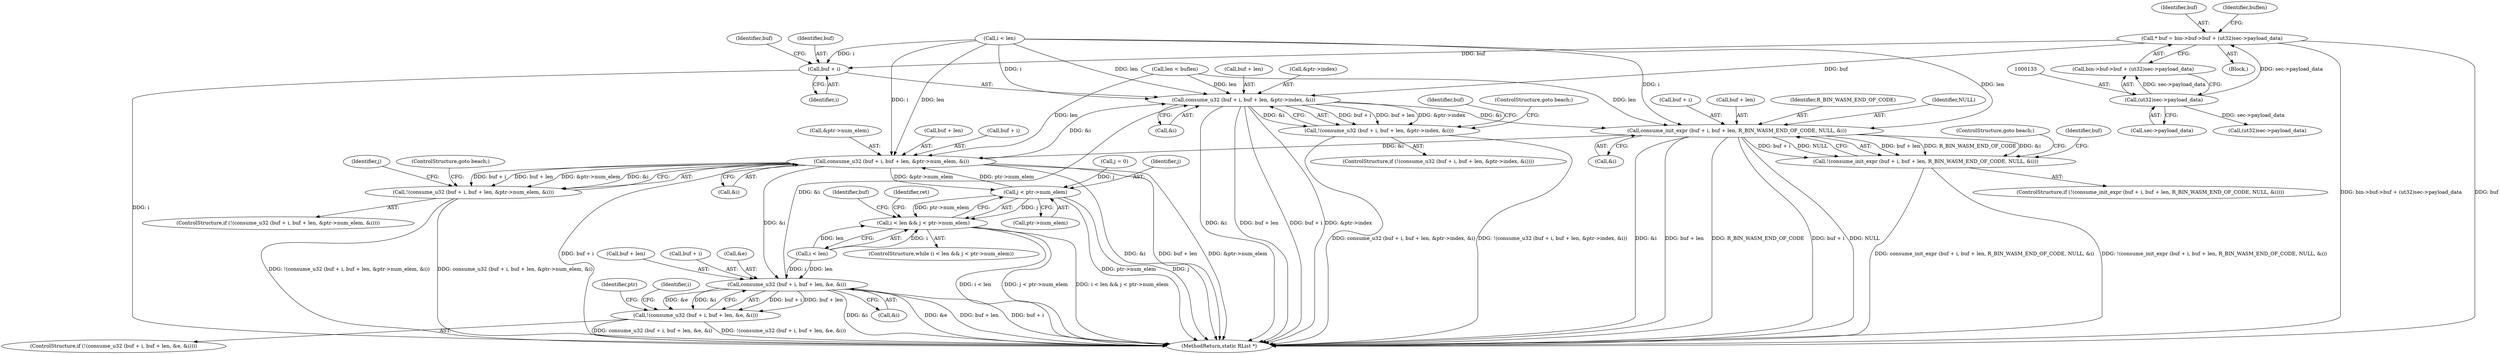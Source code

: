 digraph "0_radare2_d2632f6483a3ceb5d8e0a5fb11142c51c43978b4_1@pointer" {
"1000124" [label="(Call,* buf = bin->buf->buf + (ut32)sec->payload_data)"];
"1000132" [label="(Call,(ut32)sec->payload_data)"];
"1000195" [label="(Call,consume_u32 (buf + i, buf + len, &ptr->index, &i))"];
"1000194" [label="(Call,!(consume_u32 (buf + i, buf + len, &ptr->index, &i)))"];
"1000212" [label="(Call,consume_init_expr (buf + i, buf + len, R_BIN_WASM_END_OF_CODE, NULL, &i))"];
"1000211" [label="(Call,!(consume_init_expr (buf + i, buf + len, R_BIN_WASM_END_OF_CODE, NULL, &i)))"];
"1000227" [label="(Call,consume_u32 (buf + i, buf + len, &ptr->num_elem, &i))"];
"1000226" [label="(Call,!(consume_u32 (buf + i, buf + len, &ptr->num_elem, &i)))"];
"1000251" [label="(Call,j < ptr->num_elem)"];
"1000247" [label="(Call,i < len && j < ptr->num_elem)"];
"1000260" [label="(Call,consume_u32 (buf + i, buf + len, &e, &i))"];
"1000259" [label="(Call,!(consume_u32 (buf + i, buf + len, &e, &i)))"];
"1000196" [label="(Call,buf + i)"];
"1000210" [label="(ControlStructure,if (!(consume_init_expr (buf + i, buf + len, R_BIN_WASM_END_OF_CODE, NULL, &i))))"];
"1000251" [label="(Call,j < ptr->num_elem)"];
"1000224" [label="(ControlStructure,goto beach;)"];
"1000200" [label="(Identifier,buf)"];
"1000273" [label="(Identifier,ptr)"];
"1000249" [label="(Identifier,i)"];
"1000126" [label="(Call,bin->buf->buf + (ut32)sec->payload_data)"];
"1000124" [label="(Call,* buf = bin->buf->buf + (ut32)sec->payload_data)"];
"1000264" [label="(Call,buf + len)"];
"1000228" [label="(Call,buf + i)"];
"1000197" [label="(Identifier,buf)"];
"1000213" [label="(Call,buf + i)"];
"1000225" [label="(ControlStructure,if (!(consume_u32 (buf + i, buf + len, &ptr->num_elem, &i))))"];
"1000244" [label="(Identifier,j)"];
"1000261" [label="(Call,buf + i)"];
"1000267" [label="(Call,&e)"];
"1000227" [label="(Call,consume_u32 (buf + i, buf + len, &ptr->num_elem, &i))"];
"1000206" [label="(Call,&i)"];
"1000258" [label="(ControlStructure,if (!(consume_u32 (buf + i, buf + len, &e, &i))))"];
"1000134" [label="(Call,sec->payload_data)"];
"1000125" [label="(Identifier,buf)"];
"1000216" [label="(Call,buf + len)"];
"1000252" [label="(Identifier,j)"];
"1000199" [label="(Call,buf + len)"];
"1000202" [label="(Call,&ptr->index)"];
"1000214" [label="(Identifier,buf)"];
"1000219" [label="(Identifier,R_BIN_WASM_END_OF_CODE)"];
"1000277" [label="(Identifier,ret)"];
"1000248" [label="(Call,i < len)"];
"1000260" [label="(Call,consume_u32 (buf + i, buf + len, &e, &i))"];
"1000229" [label="(Identifier,buf)"];
"1000209" [label="(ControlStructure,goto beach;)"];
"1000221" [label="(Call,&i)"];
"1000226" [label="(Call,!(consume_u32 (buf + i, buf + len, &ptr->num_elem, &i)))"];
"1000253" [label="(Call,ptr->num_elem)"];
"1000243" [label="(Call,j = 0)"];
"1000193" [label="(ControlStructure,if (!(consume_u32 (buf + i, buf + len, &ptr->index, &i))))"];
"1000241" [label="(ControlStructure,goto beach;)"];
"1000211" [label="(Call,!(consume_init_expr (buf + i, buf + len, R_BIN_WASM_END_OF_CODE, NULL, &i)))"];
"1000269" [label="(Call,&i)"];
"1000220" [label="(Identifier,NULL)"];
"1000238" [label="(Call,&i)"];
"1000196" [label="(Call,buf + i)"];
"1000212" [label="(Call,consume_init_expr (buf + i, buf + len, R_BIN_WASM_END_OF_CODE, NULL, &i))"];
"1000247" [label="(Call,i < len && j < ptr->num_elem)"];
"1000246" [label="(ControlStructure,while (i < len && j < ptr->num_elem))"];
"1000234" [label="(Call,&ptr->num_elem)"];
"1000173" [label="(Call,i < len)"];
"1000262" [label="(Identifier,buf)"];
"1000103" [label="(Block,)"];
"1000177" [label="(Call,len < buflen)"];
"1000139" [label="(Identifier,buflen)"];
"1000195" [label="(Call,consume_u32 (buf + i, buf + len, &ptr->index, &i))"];
"1000289" [label="(MethodReturn,static RList *)"];
"1000132" [label="(Call,(ut32)sec->payload_data)"];
"1000146" [label="(Call,(ut32)sec->payload_data)"];
"1000194" [label="(Call,!(consume_u32 (buf + i, buf + len, &ptr->index, &i)))"];
"1000259" [label="(Call,!(consume_u32 (buf + i, buf + len, &e, &i)))"];
"1000231" [label="(Call,buf + len)"];
"1000198" [label="(Identifier,i)"];
"1000124" -> "1000103"  [label="AST: "];
"1000124" -> "1000126"  [label="CFG: "];
"1000125" -> "1000124"  [label="AST: "];
"1000126" -> "1000124"  [label="AST: "];
"1000139" -> "1000124"  [label="CFG: "];
"1000124" -> "1000289"  [label="DDG: bin->buf->buf + (ut32)sec->payload_data"];
"1000124" -> "1000289"  [label="DDG: buf"];
"1000132" -> "1000124"  [label="DDG: sec->payload_data"];
"1000124" -> "1000195"  [label="DDG: buf"];
"1000124" -> "1000196"  [label="DDG: buf"];
"1000132" -> "1000126"  [label="AST: "];
"1000132" -> "1000134"  [label="CFG: "];
"1000133" -> "1000132"  [label="AST: "];
"1000134" -> "1000132"  [label="AST: "];
"1000126" -> "1000132"  [label="CFG: "];
"1000132" -> "1000126"  [label="DDG: sec->payload_data"];
"1000132" -> "1000146"  [label="DDG: sec->payload_data"];
"1000195" -> "1000194"  [label="AST: "];
"1000195" -> "1000206"  [label="CFG: "];
"1000196" -> "1000195"  [label="AST: "];
"1000199" -> "1000195"  [label="AST: "];
"1000202" -> "1000195"  [label="AST: "];
"1000206" -> "1000195"  [label="AST: "];
"1000194" -> "1000195"  [label="CFG: "];
"1000195" -> "1000289"  [label="DDG: &i"];
"1000195" -> "1000289"  [label="DDG: buf + len"];
"1000195" -> "1000289"  [label="DDG: buf + i"];
"1000195" -> "1000289"  [label="DDG: &ptr->index"];
"1000195" -> "1000194"  [label="DDG: buf + i"];
"1000195" -> "1000194"  [label="DDG: buf + len"];
"1000195" -> "1000194"  [label="DDG: &ptr->index"];
"1000195" -> "1000194"  [label="DDG: &i"];
"1000173" -> "1000195"  [label="DDG: i"];
"1000173" -> "1000195"  [label="DDG: len"];
"1000177" -> "1000195"  [label="DDG: len"];
"1000227" -> "1000195"  [label="DDG: &i"];
"1000260" -> "1000195"  [label="DDG: &i"];
"1000195" -> "1000212"  [label="DDG: &i"];
"1000194" -> "1000193"  [label="AST: "];
"1000209" -> "1000194"  [label="CFG: "];
"1000214" -> "1000194"  [label="CFG: "];
"1000194" -> "1000289"  [label="DDG: !(consume_u32 (buf + i, buf + len, &ptr->index, &i))"];
"1000194" -> "1000289"  [label="DDG: consume_u32 (buf + i, buf + len, &ptr->index, &i)"];
"1000212" -> "1000211"  [label="AST: "];
"1000212" -> "1000221"  [label="CFG: "];
"1000213" -> "1000212"  [label="AST: "];
"1000216" -> "1000212"  [label="AST: "];
"1000219" -> "1000212"  [label="AST: "];
"1000220" -> "1000212"  [label="AST: "];
"1000221" -> "1000212"  [label="AST: "];
"1000211" -> "1000212"  [label="CFG: "];
"1000212" -> "1000289"  [label="DDG: &i"];
"1000212" -> "1000289"  [label="DDG: buf + len"];
"1000212" -> "1000289"  [label="DDG: R_BIN_WASM_END_OF_CODE"];
"1000212" -> "1000289"  [label="DDG: buf + i"];
"1000212" -> "1000289"  [label="DDG: NULL"];
"1000212" -> "1000211"  [label="DDG: buf + len"];
"1000212" -> "1000211"  [label="DDG: R_BIN_WASM_END_OF_CODE"];
"1000212" -> "1000211"  [label="DDG: &i"];
"1000212" -> "1000211"  [label="DDG: buf + i"];
"1000212" -> "1000211"  [label="DDG: NULL"];
"1000173" -> "1000212"  [label="DDG: i"];
"1000173" -> "1000212"  [label="DDG: len"];
"1000177" -> "1000212"  [label="DDG: len"];
"1000212" -> "1000227"  [label="DDG: &i"];
"1000211" -> "1000210"  [label="AST: "];
"1000224" -> "1000211"  [label="CFG: "];
"1000229" -> "1000211"  [label="CFG: "];
"1000211" -> "1000289"  [label="DDG: consume_init_expr (buf + i, buf + len, R_BIN_WASM_END_OF_CODE, NULL, &i)"];
"1000211" -> "1000289"  [label="DDG: !(consume_init_expr (buf + i, buf + len, R_BIN_WASM_END_OF_CODE, NULL, &i))"];
"1000227" -> "1000226"  [label="AST: "];
"1000227" -> "1000238"  [label="CFG: "];
"1000228" -> "1000227"  [label="AST: "];
"1000231" -> "1000227"  [label="AST: "];
"1000234" -> "1000227"  [label="AST: "];
"1000238" -> "1000227"  [label="AST: "];
"1000226" -> "1000227"  [label="CFG: "];
"1000227" -> "1000289"  [label="DDG: buf + i"];
"1000227" -> "1000289"  [label="DDG: &i"];
"1000227" -> "1000289"  [label="DDG: buf + len"];
"1000227" -> "1000289"  [label="DDG: &ptr->num_elem"];
"1000227" -> "1000226"  [label="DDG: buf + i"];
"1000227" -> "1000226"  [label="DDG: buf + len"];
"1000227" -> "1000226"  [label="DDG: &ptr->num_elem"];
"1000227" -> "1000226"  [label="DDG: &i"];
"1000173" -> "1000227"  [label="DDG: i"];
"1000173" -> "1000227"  [label="DDG: len"];
"1000177" -> "1000227"  [label="DDG: len"];
"1000251" -> "1000227"  [label="DDG: ptr->num_elem"];
"1000227" -> "1000251"  [label="DDG: &ptr->num_elem"];
"1000227" -> "1000260"  [label="DDG: &i"];
"1000226" -> "1000225"  [label="AST: "];
"1000241" -> "1000226"  [label="CFG: "];
"1000244" -> "1000226"  [label="CFG: "];
"1000226" -> "1000289"  [label="DDG: consume_u32 (buf + i, buf + len, &ptr->num_elem, &i)"];
"1000226" -> "1000289"  [label="DDG: !(consume_u32 (buf + i, buf + len, &ptr->num_elem, &i))"];
"1000251" -> "1000247"  [label="AST: "];
"1000251" -> "1000253"  [label="CFG: "];
"1000252" -> "1000251"  [label="AST: "];
"1000253" -> "1000251"  [label="AST: "];
"1000247" -> "1000251"  [label="CFG: "];
"1000251" -> "1000289"  [label="DDG: ptr->num_elem"];
"1000251" -> "1000289"  [label="DDG: j"];
"1000251" -> "1000247"  [label="DDG: j"];
"1000251" -> "1000247"  [label="DDG: ptr->num_elem"];
"1000243" -> "1000251"  [label="DDG: j"];
"1000247" -> "1000246"  [label="AST: "];
"1000247" -> "1000248"  [label="CFG: "];
"1000248" -> "1000247"  [label="AST: "];
"1000262" -> "1000247"  [label="CFG: "];
"1000277" -> "1000247"  [label="CFG: "];
"1000247" -> "1000289"  [label="DDG: i < len"];
"1000247" -> "1000289"  [label="DDG: j < ptr->num_elem"];
"1000247" -> "1000289"  [label="DDG: i < len && j < ptr->num_elem"];
"1000248" -> "1000247"  [label="DDG: i"];
"1000248" -> "1000247"  [label="DDG: len"];
"1000260" -> "1000259"  [label="AST: "];
"1000260" -> "1000269"  [label="CFG: "];
"1000261" -> "1000260"  [label="AST: "];
"1000264" -> "1000260"  [label="AST: "];
"1000267" -> "1000260"  [label="AST: "];
"1000269" -> "1000260"  [label="AST: "];
"1000259" -> "1000260"  [label="CFG: "];
"1000260" -> "1000289"  [label="DDG: &i"];
"1000260" -> "1000289"  [label="DDG: &e"];
"1000260" -> "1000289"  [label="DDG: buf + len"];
"1000260" -> "1000289"  [label="DDG: buf + i"];
"1000260" -> "1000259"  [label="DDG: buf + i"];
"1000260" -> "1000259"  [label="DDG: buf + len"];
"1000260" -> "1000259"  [label="DDG: &e"];
"1000260" -> "1000259"  [label="DDG: &i"];
"1000248" -> "1000260"  [label="DDG: i"];
"1000248" -> "1000260"  [label="DDG: len"];
"1000259" -> "1000258"  [label="AST: "];
"1000249" -> "1000259"  [label="CFG: "];
"1000273" -> "1000259"  [label="CFG: "];
"1000259" -> "1000289"  [label="DDG: !(consume_u32 (buf + i, buf + len, &e, &i))"];
"1000259" -> "1000289"  [label="DDG: consume_u32 (buf + i, buf + len, &e, &i)"];
"1000196" -> "1000198"  [label="CFG: "];
"1000197" -> "1000196"  [label="AST: "];
"1000198" -> "1000196"  [label="AST: "];
"1000200" -> "1000196"  [label="CFG: "];
"1000196" -> "1000289"  [label="DDG: i"];
"1000173" -> "1000196"  [label="DDG: i"];
}
